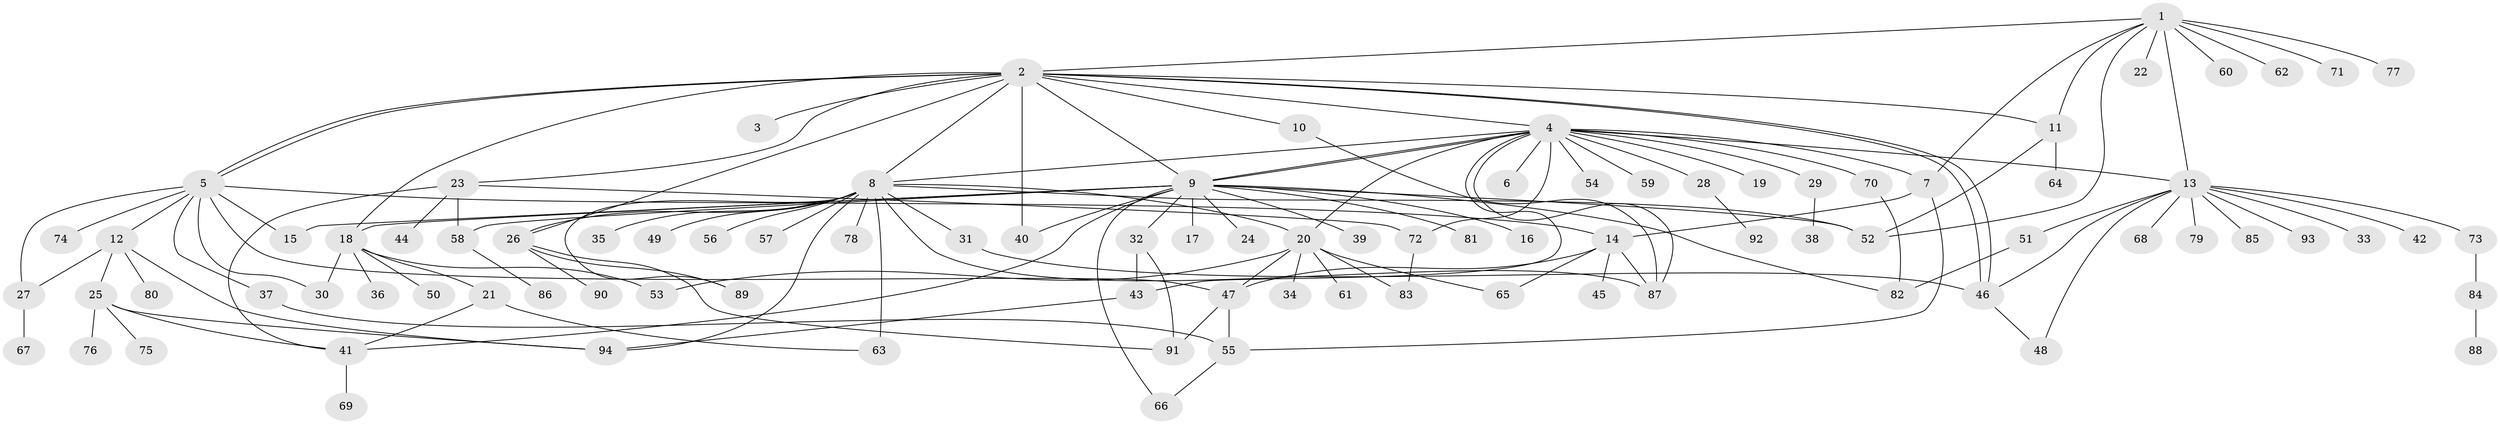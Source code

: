 // Generated by graph-tools (version 1.1) at 2025/26/03/09/25 03:26:01]
// undirected, 94 vertices, 141 edges
graph export_dot {
graph [start="1"]
  node [color=gray90,style=filled];
  1;
  2;
  3;
  4;
  5;
  6;
  7;
  8;
  9;
  10;
  11;
  12;
  13;
  14;
  15;
  16;
  17;
  18;
  19;
  20;
  21;
  22;
  23;
  24;
  25;
  26;
  27;
  28;
  29;
  30;
  31;
  32;
  33;
  34;
  35;
  36;
  37;
  38;
  39;
  40;
  41;
  42;
  43;
  44;
  45;
  46;
  47;
  48;
  49;
  50;
  51;
  52;
  53;
  54;
  55;
  56;
  57;
  58;
  59;
  60;
  61;
  62;
  63;
  64;
  65;
  66;
  67;
  68;
  69;
  70;
  71;
  72;
  73;
  74;
  75;
  76;
  77;
  78;
  79;
  80;
  81;
  82;
  83;
  84;
  85;
  86;
  87;
  88;
  89;
  90;
  91;
  92;
  93;
  94;
  1 -- 2;
  1 -- 7;
  1 -- 11;
  1 -- 13;
  1 -- 22;
  1 -- 52;
  1 -- 60;
  1 -- 62;
  1 -- 71;
  1 -- 77;
  2 -- 3;
  2 -- 4;
  2 -- 5;
  2 -- 5;
  2 -- 8;
  2 -- 9;
  2 -- 10;
  2 -- 11;
  2 -- 18;
  2 -- 23;
  2 -- 26;
  2 -- 40;
  2 -- 46;
  2 -- 46;
  4 -- 6;
  4 -- 7;
  4 -- 8;
  4 -- 9;
  4 -- 9;
  4 -- 13;
  4 -- 19;
  4 -- 20;
  4 -- 28;
  4 -- 29;
  4 -- 43;
  4 -- 54;
  4 -- 59;
  4 -- 70;
  4 -- 72;
  4 -- 87;
  5 -- 12;
  5 -- 14;
  5 -- 15;
  5 -- 27;
  5 -- 30;
  5 -- 37;
  5 -- 47;
  5 -- 74;
  7 -- 14;
  7 -- 55;
  8 -- 20;
  8 -- 26;
  8 -- 31;
  8 -- 35;
  8 -- 49;
  8 -- 52;
  8 -- 56;
  8 -- 57;
  8 -- 63;
  8 -- 78;
  8 -- 87;
  8 -- 89;
  8 -- 94;
  9 -- 15;
  9 -- 16;
  9 -- 17;
  9 -- 18;
  9 -- 24;
  9 -- 32;
  9 -- 39;
  9 -- 40;
  9 -- 41;
  9 -- 52;
  9 -- 58;
  9 -- 66;
  9 -- 81;
  9 -- 82;
  10 -- 87;
  11 -- 52;
  11 -- 64;
  12 -- 25;
  12 -- 27;
  12 -- 80;
  12 -- 94;
  13 -- 33;
  13 -- 42;
  13 -- 46;
  13 -- 48;
  13 -- 51;
  13 -- 68;
  13 -- 73;
  13 -- 79;
  13 -- 85;
  13 -- 93;
  14 -- 45;
  14 -- 47;
  14 -- 65;
  14 -- 87;
  18 -- 21;
  18 -- 30;
  18 -- 36;
  18 -- 50;
  18 -- 53;
  20 -- 34;
  20 -- 47;
  20 -- 53;
  20 -- 61;
  20 -- 65;
  20 -- 83;
  21 -- 41;
  21 -- 63;
  23 -- 41;
  23 -- 44;
  23 -- 58;
  23 -- 72;
  25 -- 41;
  25 -- 75;
  25 -- 76;
  25 -- 94;
  26 -- 89;
  26 -- 90;
  26 -- 91;
  27 -- 67;
  28 -- 92;
  29 -- 38;
  31 -- 46;
  32 -- 43;
  32 -- 91;
  37 -- 55;
  41 -- 69;
  43 -- 94;
  46 -- 48;
  47 -- 55;
  47 -- 91;
  51 -- 82;
  55 -- 66;
  58 -- 86;
  70 -- 82;
  72 -- 83;
  73 -- 84;
  84 -- 88;
}
